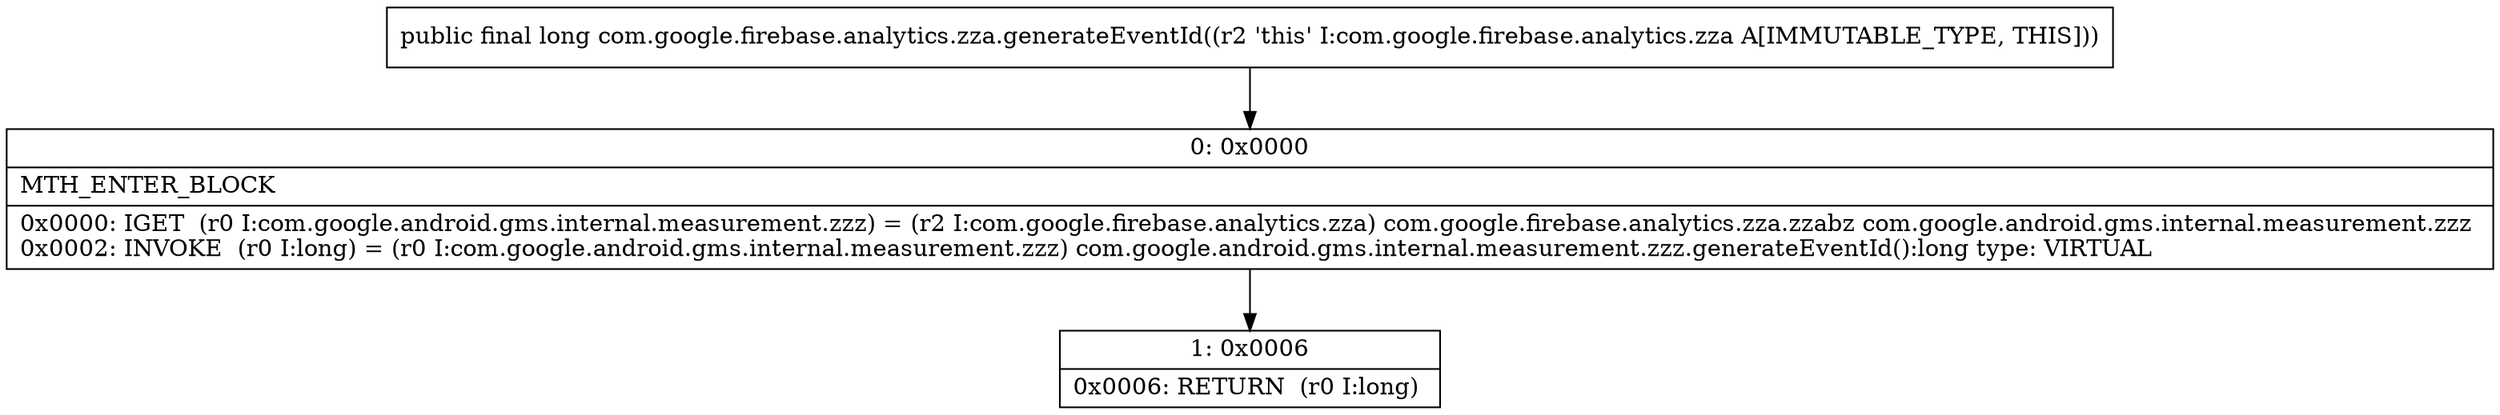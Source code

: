 digraph "CFG forcom.google.firebase.analytics.zza.generateEventId()J" {
Node_0 [shape=record,label="{0\:\ 0x0000|MTH_ENTER_BLOCK\l|0x0000: IGET  (r0 I:com.google.android.gms.internal.measurement.zzz) = (r2 I:com.google.firebase.analytics.zza) com.google.firebase.analytics.zza.zzabz com.google.android.gms.internal.measurement.zzz \l0x0002: INVOKE  (r0 I:long) = (r0 I:com.google.android.gms.internal.measurement.zzz) com.google.android.gms.internal.measurement.zzz.generateEventId():long type: VIRTUAL \l}"];
Node_1 [shape=record,label="{1\:\ 0x0006|0x0006: RETURN  (r0 I:long) \l}"];
MethodNode[shape=record,label="{public final long com.google.firebase.analytics.zza.generateEventId((r2 'this' I:com.google.firebase.analytics.zza A[IMMUTABLE_TYPE, THIS])) }"];
MethodNode -> Node_0;
Node_0 -> Node_1;
}

